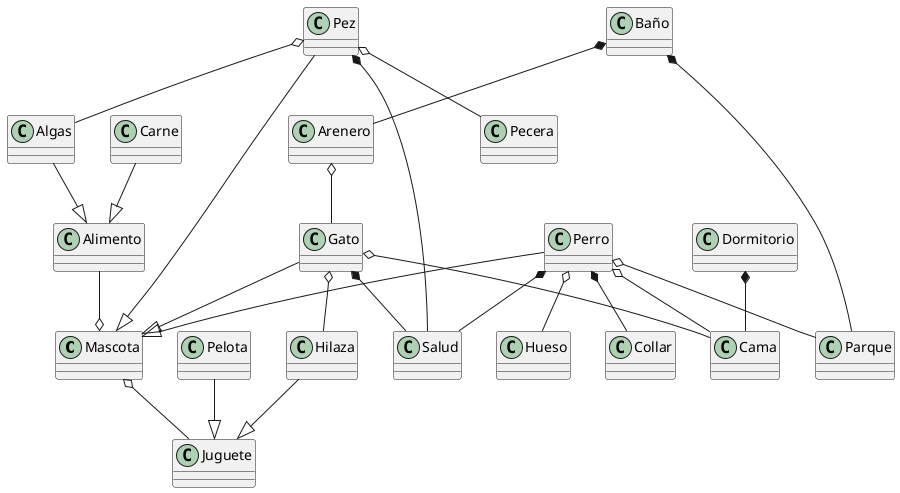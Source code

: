 @startuml mascota


class Mascota
class Alimento
class Juguete
class Pelota
class Gato
class Perro
class Hueso
class Pez
class Pecera
class Salud
class Collar
class Baño 
class Arenero
class Parque 
class Algas
class Hilaza
class Dormitorio
class Cama

Alimento--o Mascota
Mascota o-- Juguete
Carne --|> Alimento
Pelota--|> Juguete
Gato--|>Mascota
Perro--|>Mascota
Pez --|>Mascota
Perro o-- Cama
Gato o-- Cama
Dormitorio *-- Cama
Gato o-- Hilaza
Hilaza --|> Juguete
Pez o-- Algas
Algas --|> Alimento
Baño *-- Parque
Perro o-- Parque
Baño *-- Arenero
Arenero o-- Gato
Perro *-- Collar
Perro *-- Salud
Gato *-- Salud
Pez *-- Salud
Perro o-- Hueso
Pez o--Pecera

@enduml